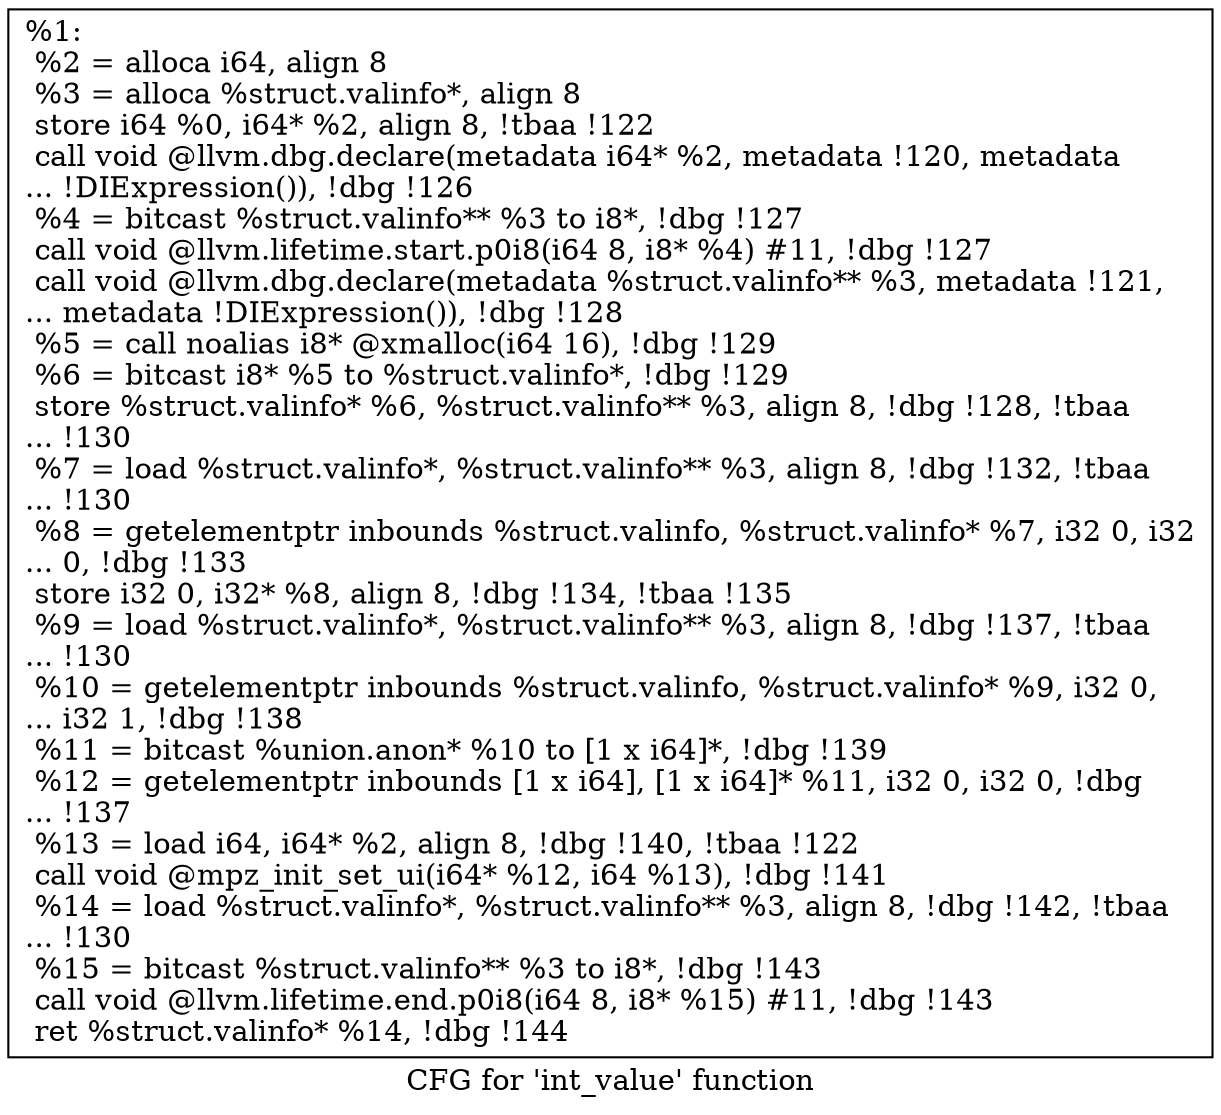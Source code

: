 digraph "CFG for 'int_value' function" {
	label="CFG for 'int_value' function";

	Node0x23871c0 [shape=record,label="{%1:\l  %2 = alloca i64, align 8\l  %3 = alloca %struct.valinfo*, align 8\l  store i64 %0, i64* %2, align 8, !tbaa !122\l  call void @llvm.dbg.declare(metadata i64* %2, metadata !120, metadata\l... !DIExpression()), !dbg !126\l  %4 = bitcast %struct.valinfo** %3 to i8*, !dbg !127\l  call void @llvm.lifetime.start.p0i8(i64 8, i8* %4) #11, !dbg !127\l  call void @llvm.dbg.declare(metadata %struct.valinfo** %3, metadata !121,\l... metadata !DIExpression()), !dbg !128\l  %5 = call noalias i8* @xmalloc(i64 16), !dbg !129\l  %6 = bitcast i8* %5 to %struct.valinfo*, !dbg !129\l  store %struct.valinfo* %6, %struct.valinfo** %3, align 8, !dbg !128, !tbaa\l... !130\l  %7 = load %struct.valinfo*, %struct.valinfo** %3, align 8, !dbg !132, !tbaa\l... !130\l  %8 = getelementptr inbounds %struct.valinfo, %struct.valinfo* %7, i32 0, i32\l... 0, !dbg !133\l  store i32 0, i32* %8, align 8, !dbg !134, !tbaa !135\l  %9 = load %struct.valinfo*, %struct.valinfo** %3, align 8, !dbg !137, !tbaa\l... !130\l  %10 = getelementptr inbounds %struct.valinfo, %struct.valinfo* %9, i32 0,\l... i32 1, !dbg !138\l  %11 = bitcast %union.anon* %10 to [1 x i64]*, !dbg !139\l  %12 = getelementptr inbounds [1 x i64], [1 x i64]* %11, i32 0, i32 0, !dbg\l... !137\l  %13 = load i64, i64* %2, align 8, !dbg !140, !tbaa !122\l  call void @mpz_init_set_ui(i64* %12, i64 %13), !dbg !141\l  %14 = load %struct.valinfo*, %struct.valinfo** %3, align 8, !dbg !142, !tbaa\l... !130\l  %15 = bitcast %struct.valinfo** %3 to i8*, !dbg !143\l  call void @llvm.lifetime.end.p0i8(i64 8, i8* %15) #11, !dbg !143\l  ret %struct.valinfo* %14, !dbg !144\l}"];
}
